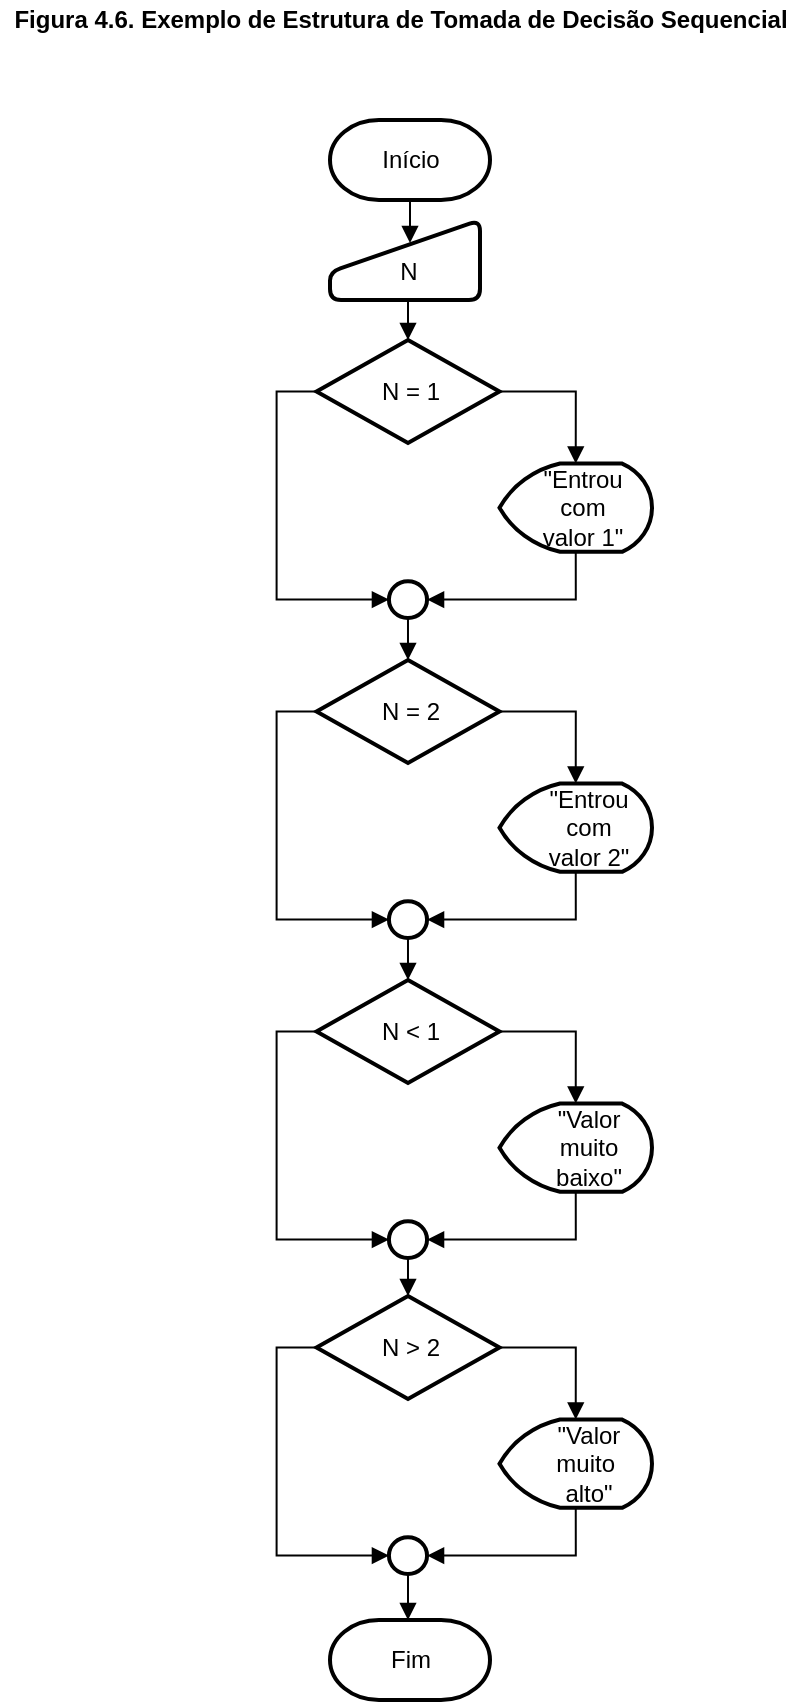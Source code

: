 <mxfile version="16.5.1" type="device"><diagram id="-cmDyRwOE6wXxRmiy6PH" name="Página-1"><mxGraphModel dx="1574" dy="877" grid="1" gridSize="10" guides="1" tooltips="1" connect="1" arrows="1" fold="1" page="1" pageScale="1" pageWidth="827" pageHeight="1169" math="0" shadow="0"><root><mxCell id="0"/><mxCell id="1" parent="0"/><mxCell id="wFu21yriCKe8uUMXm4p--1" value="Figura 4.6. Exemplo de Estrutura de Tomada de Decisão Sequencial" style="text;html=1;align=center;verticalAlign=middle;resizable=0;points=[];autosize=1;strokeColor=none;fillColor=none;fontStyle=1" vertex="1" parent="1"><mxGeometry x="175" y="20" width="400" height="20" as="geometry"/></mxCell><mxCell id="wFu21yriCKe8uUMXm4p--7" style="edgeStyle=orthogonalEdgeStyle;rounded=0;orthogonalLoop=1;jettySize=auto;html=1;exitX=0.5;exitY=1;exitDx=0;exitDy=0;exitPerimeter=0;entryX=0.521;entryY=0.288;entryDx=0;entryDy=0;entryPerimeter=0;endArrow=block;endFill=1;" edge="1" parent="1" source="wFu21yriCKe8uUMXm4p--2" target="wFu21yriCKe8uUMXm4p--3"><mxGeometry relative="1" as="geometry"><Array as="points"><mxPoint x="380" y="142"/></Array></mxGeometry></mxCell><mxCell id="wFu21yriCKe8uUMXm4p--2" value="" style="strokeWidth=2;html=1;shape=mxgraph.flowchart.terminator;whiteSpace=wrap;" vertex="1" parent="1"><mxGeometry x="340" y="80" width="80" height="40" as="geometry"/></mxCell><mxCell id="wFu21yriCKe8uUMXm4p--34" style="edgeStyle=orthogonalEdgeStyle;rounded=0;orthogonalLoop=1;jettySize=auto;html=1;exitX=0.5;exitY=1;exitDx=0;exitDy=0;entryX=0.5;entryY=0;entryDx=0;entryDy=0;entryPerimeter=0;endArrow=block;endFill=1;" edge="1" parent="1" source="wFu21yriCKe8uUMXm4p--3" target="wFu21yriCKe8uUMXm4p--23"><mxGeometry relative="1" as="geometry"/></mxCell><mxCell id="wFu21yriCKe8uUMXm4p--3" value="" style="html=1;strokeWidth=2;shape=manualInput;whiteSpace=wrap;rounded=1;size=26;arcSize=11;" vertex="1" parent="1"><mxGeometry x="340" y="130" width="75" height="40" as="geometry"/></mxCell><mxCell id="wFu21yriCKe8uUMXm4p--49" style="edgeStyle=orthogonalEdgeStyle;rounded=0;orthogonalLoop=1;jettySize=auto;html=1;exitX=0;exitY=0.5;exitDx=0;exitDy=0;exitPerimeter=0;entryX=0;entryY=0.5;entryDx=0;entryDy=0;entryPerimeter=0;endArrow=block;endFill=1;" edge="1" parent="1" source="wFu21yriCKe8uUMXm4p--23" target="wFu21yriCKe8uUMXm4p--26"><mxGeometry relative="1" as="geometry"/></mxCell><mxCell id="wFu21yriCKe8uUMXm4p--23" value="" style="strokeWidth=2;html=1;shape=mxgraph.flowchart.decision;whiteSpace=wrap;" vertex="1" parent="1"><mxGeometry x="333.25" y="190" width="91.5" height="51.481" as="geometry"/></mxCell><mxCell id="wFu21yriCKe8uUMXm4p--25" value="" style="strokeWidth=2;html=1;shape=mxgraph.flowchart.display;whiteSpace=wrap;" vertex="1" parent="1"><mxGeometry x="424.75" y="251.778" width="76.25" height="44.127" as="geometry"/></mxCell><mxCell id="wFu21yriCKe8uUMXm4p--21" style="edgeStyle=orthogonalEdgeStyle;rounded=0;orthogonalLoop=1;jettySize=auto;html=1;exitX=1;exitY=0.5;exitDx=0;exitDy=0;exitPerimeter=0;entryX=0.5;entryY=0;entryDx=0;entryDy=0;entryPerimeter=0;endArrow=block;endFill=1;" edge="1" parent="1" source="wFu21yriCKe8uUMXm4p--23" target="wFu21yriCKe8uUMXm4p--25"><mxGeometry relative="1" as="geometry"/></mxCell><mxCell id="wFu21yriCKe8uUMXm4p--78" style="edgeStyle=orthogonalEdgeStyle;rounded=0;orthogonalLoop=1;jettySize=auto;html=1;exitX=0.5;exitY=1;exitDx=0;exitDy=0;exitPerimeter=0;entryX=0.5;entryY=0;entryDx=0;entryDy=0;entryPerimeter=0;endArrow=block;endFill=1;" edge="1" parent="1" source="wFu21yriCKe8uUMXm4p--26" target="wFu21yriCKe8uUMXm4p--51"><mxGeometry relative="1" as="geometry"/></mxCell><mxCell id="wFu21yriCKe8uUMXm4p--26" value="" style="strokeWidth=2;html=1;shape=mxgraph.flowchart.start_2;whiteSpace=wrap;" vertex="1" parent="1"><mxGeometry x="369.466" y="310.614" width="19.062" height="18.386" as="geometry"/></mxCell><mxCell id="wFu21yriCKe8uUMXm4p--24" style="edgeStyle=orthogonalEdgeStyle;rounded=0;orthogonalLoop=1;jettySize=auto;html=1;exitX=0.5;exitY=1;exitDx=0;exitDy=0;exitPerimeter=0;entryX=1;entryY=0.5;entryDx=0;entryDy=0;entryPerimeter=0;endArrow=block;endFill=1;" edge="1" parent="1" source="wFu21yriCKe8uUMXm4p--25" target="wFu21yriCKe8uUMXm4p--26"><mxGeometry relative="1" as="geometry"/></mxCell><mxCell id="wFu21yriCKe8uUMXm4p--50" style="edgeStyle=orthogonalEdgeStyle;rounded=0;orthogonalLoop=1;jettySize=auto;html=1;exitX=0;exitY=0.5;exitDx=0;exitDy=0;exitPerimeter=0;entryX=0;entryY=0.5;entryDx=0;entryDy=0;entryPerimeter=0;endArrow=block;endFill=1;" edge="1" parent="1" source="wFu21yriCKe8uUMXm4p--51" target="wFu21yriCKe8uUMXm4p--54"><mxGeometry relative="1" as="geometry"/></mxCell><mxCell id="wFu21yriCKe8uUMXm4p--51" value="" style="strokeWidth=2;html=1;shape=mxgraph.flowchart.decision;whiteSpace=wrap;" vertex="1" parent="1"><mxGeometry x="333.25" y="350" width="91.5" height="51.481" as="geometry"/></mxCell><mxCell id="wFu21yriCKe8uUMXm4p--52" value="" style="strokeWidth=2;html=1;shape=mxgraph.flowchart.display;whiteSpace=wrap;" vertex="1" parent="1"><mxGeometry x="424.75" y="411.778" width="76.25" height="44.127" as="geometry"/></mxCell><mxCell id="wFu21yriCKe8uUMXm4p--53" style="edgeStyle=orthogonalEdgeStyle;rounded=0;orthogonalLoop=1;jettySize=auto;html=1;exitX=1;exitY=0.5;exitDx=0;exitDy=0;exitPerimeter=0;entryX=0.5;entryY=0;entryDx=0;entryDy=0;entryPerimeter=0;endArrow=block;endFill=1;" edge="1" parent="1" source="wFu21yriCKe8uUMXm4p--51" target="wFu21yriCKe8uUMXm4p--52"><mxGeometry relative="1" as="geometry"/></mxCell><mxCell id="wFu21yriCKe8uUMXm4p--79" style="edgeStyle=orthogonalEdgeStyle;rounded=0;orthogonalLoop=1;jettySize=auto;html=1;exitX=0.5;exitY=1;exitDx=0;exitDy=0;exitPerimeter=0;entryX=0.5;entryY=0;entryDx=0;entryDy=0;entryPerimeter=0;endArrow=block;endFill=1;" edge="1" parent="1" source="wFu21yriCKe8uUMXm4p--54" target="wFu21yriCKe8uUMXm4p--57"><mxGeometry relative="1" as="geometry"/></mxCell><mxCell id="wFu21yriCKe8uUMXm4p--54" value="" style="strokeWidth=2;html=1;shape=mxgraph.flowchart.start_2;whiteSpace=wrap;" vertex="1" parent="1"><mxGeometry x="369.466" y="470.614" width="19.062" height="18.386" as="geometry"/></mxCell><mxCell id="wFu21yriCKe8uUMXm4p--55" style="edgeStyle=orthogonalEdgeStyle;rounded=0;orthogonalLoop=1;jettySize=auto;html=1;exitX=0.5;exitY=1;exitDx=0;exitDy=0;exitPerimeter=0;entryX=1;entryY=0.5;entryDx=0;entryDy=0;entryPerimeter=0;endArrow=block;endFill=1;" edge="1" parent="1" source="wFu21yriCKe8uUMXm4p--52" target="wFu21yriCKe8uUMXm4p--54"><mxGeometry relative="1" as="geometry"/></mxCell><mxCell id="wFu21yriCKe8uUMXm4p--56" style="edgeStyle=orthogonalEdgeStyle;rounded=0;orthogonalLoop=1;jettySize=auto;html=1;exitX=0;exitY=0.5;exitDx=0;exitDy=0;exitPerimeter=0;entryX=0;entryY=0.5;entryDx=0;entryDy=0;entryPerimeter=0;endArrow=block;endFill=1;" edge="1" parent="1" source="wFu21yriCKe8uUMXm4p--57" target="wFu21yriCKe8uUMXm4p--60"><mxGeometry relative="1" as="geometry"/></mxCell><mxCell id="wFu21yriCKe8uUMXm4p--57" value="" style="strokeWidth=2;html=1;shape=mxgraph.flowchart.decision;whiteSpace=wrap;" vertex="1" parent="1"><mxGeometry x="333.25" y="510" width="91.5" height="51.481" as="geometry"/></mxCell><mxCell id="wFu21yriCKe8uUMXm4p--58" value="" style="strokeWidth=2;html=1;shape=mxgraph.flowchart.display;whiteSpace=wrap;" vertex="1" parent="1"><mxGeometry x="424.75" y="571.778" width="76.25" height="44.127" as="geometry"/></mxCell><mxCell id="wFu21yriCKe8uUMXm4p--59" style="edgeStyle=orthogonalEdgeStyle;rounded=0;orthogonalLoop=1;jettySize=auto;html=1;exitX=1;exitY=0.5;exitDx=0;exitDy=0;exitPerimeter=0;entryX=0.5;entryY=0;entryDx=0;entryDy=0;entryPerimeter=0;endArrow=block;endFill=1;" edge="1" parent="1" source="wFu21yriCKe8uUMXm4p--57" target="wFu21yriCKe8uUMXm4p--58"><mxGeometry relative="1" as="geometry"/></mxCell><mxCell id="wFu21yriCKe8uUMXm4p--80" style="edgeStyle=orthogonalEdgeStyle;rounded=0;orthogonalLoop=1;jettySize=auto;html=1;exitX=0.5;exitY=1;exitDx=0;exitDy=0;exitPerimeter=0;entryX=0.5;entryY=0;entryDx=0;entryDy=0;entryPerimeter=0;endArrow=block;endFill=1;" edge="1" parent="1" source="wFu21yriCKe8uUMXm4p--60" target="wFu21yriCKe8uUMXm4p--63"><mxGeometry relative="1" as="geometry"/></mxCell><mxCell id="wFu21yriCKe8uUMXm4p--60" value="" style="strokeWidth=2;html=1;shape=mxgraph.flowchart.start_2;whiteSpace=wrap;" vertex="1" parent="1"><mxGeometry x="369.466" y="630.614" width="19.062" height="18.386" as="geometry"/></mxCell><mxCell id="wFu21yriCKe8uUMXm4p--61" style="edgeStyle=orthogonalEdgeStyle;rounded=0;orthogonalLoop=1;jettySize=auto;html=1;exitX=0.5;exitY=1;exitDx=0;exitDy=0;exitPerimeter=0;entryX=1;entryY=0.5;entryDx=0;entryDy=0;entryPerimeter=0;endArrow=block;endFill=1;" edge="1" parent="1" source="wFu21yriCKe8uUMXm4p--58" target="wFu21yriCKe8uUMXm4p--60"><mxGeometry relative="1" as="geometry"/></mxCell><mxCell id="wFu21yriCKe8uUMXm4p--62" style="edgeStyle=orthogonalEdgeStyle;rounded=0;orthogonalLoop=1;jettySize=auto;html=1;exitX=0;exitY=0.5;exitDx=0;exitDy=0;exitPerimeter=0;entryX=0;entryY=0.5;entryDx=0;entryDy=0;entryPerimeter=0;endArrow=block;endFill=1;" edge="1" parent="1" source="wFu21yriCKe8uUMXm4p--63" target="wFu21yriCKe8uUMXm4p--66"><mxGeometry relative="1" as="geometry"/></mxCell><mxCell id="wFu21yriCKe8uUMXm4p--63" value="" style="strokeWidth=2;html=1;shape=mxgraph.flowchart.decision;whiteSpace=wrap;" vertex="1" parent="1"><mxGeometry x="333.25" y="668" width="91.5" height="51.481" as="geometry"/></mxCell><mxCell id="wFu21yriCKe8uUMXm4p--64" value="" style="strokeWidth=2;html=1;shape=mxgraph.flowchart.display;whiteSpace=wrap;" vertex="1" parent="1"><mxGeometry x="424.75" y="729.778" width="76.25" height="44.127" as="geometry"/></mxCell><mxCell id="wFu21yriCKe8uUMXm4p--65" style="edgeStyle=orthogonalEdgeStyle;rounded=0;orthogonalLoop=1;jettySize=auto;html=1;exitX=1;exitY=0.5;exitDx=0;exitDy=0;exitPerimeter=0;entryX=0.5;entryY=0;entryDx=0;entryDy=0;entryPerimeter=0;endArrow=block;endFill=1;" edge="1" parent="1" source="wFu21yriCKe8uUMXm4p--63" target="wFu21yriCKe8uUMXm4p--64"><mxGeometry relative="1" as="geometry"/></mxCell><mxCell id="wFu21yriCKe8uUMXm4p--83" style="edgeStyle=orthogonalEdgeStyle;rounded=0;orthogonalLoop=1;jettySize=auto;html=1;entryX=0.5;entryY=0;entryDx=0;entryDy=0;entryPerimeter=0;endArrow=block;endFill=1;" edge="1" parent="1"><mxGeometry relative="1" as="geometry"><mxPoint x="379" y="807" as="sourcePoint"/><mxPoint x="379" y="830" as="targetPoint"/></mxGeometry></mxCell><mxCell id="wFu21yriCKe8uUMXm4p--66" value="" style="strokeWidth=2;html=1;shape=mxgraph.flowchart.start_2;whiteSpace=wrap;" vertex="1" parent="1"><mxGeometry x="369.466" y="788.614" width="19.062" height="18.386" as="geometry"/></mxCell><mxCell id="wFu21yriCKe8uUMXm4p--67" style="edgeStyle=orthogonalEdgeStyle;rounded=0;orthogonalLoop=1;jettySize=auto;html=1;exitX=0.5;exitY=1;exitDx=0;exitDy=0;exitPerimeter=0;entryX=1;entryY=0.5;entryDx=0;entryDy=0;entryPerimeter=0;endArrow=block;endFill=1;" edge="1" parent="1" source="wFu21yriCKe8uUMXm4p--64" target="wFu21yriCKe8uUMXm4p--66"><mxGeometry relative="1" as="geometry"/></mxCell><mxCell id="wFu21yriCKe8uUMXm4p--68" value="Início" style="text;html=1;align=center;verticalAlign=middle;resizable=0;points=[];autosize=1;strokeColor=none;fillColor=none;" vertex="1" parent="1"><mxGeometry x="360" y="90" width="40" height="20" as="geometry"/></mxCell><mxCell id="wFu21yriCKe8uUMXm4p--69" value="N" style="text;html=1;align=center;verticalAlign=middle;resizable=0;points=[];autosize=1;strokeColor=none;fillColor=none;" vertex="1" parent="1"><mxGeometry x="369" y="146" width="20" height="20" as="geometry"/></mxCell><mxCell id="wFu21yriCKe8uUMXm4p--70" value="N = 1" style="text;html=1;align=center;verticalAlign=middle;resizable=0;points=[];autosize=1;strokeColor=none;fillColor=none;" vertex="1" parent="1"><mxGeometry x="360" y="205.74" width="40" height="20" as="geometry"/></mxCell><mxCell id="wFu21yriCKe8uUMXm4p--71" value="&quot;Entrou &lt;br&gt;com&lt;br&gt;valor 1&quot;" style="text;html=1;align=center;verticalAlign=middle;resizable=0;points=[];autosize=1;strokeColor=none;fillColor=none;" vertex="1" parent="1"><mxGeometry x="435.88" y="248.9" width="60" height="50" as="geometry"/></mxCell><mxCell id="wFu21yriCKe8uUMXm4p--72" value="&quot;Valor&lt;br&gt;muito&lt;br&gt;baixo&quot;" style="text;html=1;align=center;verticalAlign=middle;resizable=0;points=[];autosize=1;strokeColor=none;fillColor=none;" vertex="1" parent="1"><mxGeometry x="443.88" y="568.84" width="50" height="50" as="geometry"/></mxCell><mxCell id="wFu21yriCKe8uUMXm4p--73" value="&quot;Valor&lt;br&gt;muito&amp;nbsp;&lt;br&gt;alto&quot;" style="text;html=1;align=center;verticalAlign=middle;resizable=0;points=[];autosize=1;strokeColor=none;fillColor=none;" vertex="1" parent="1"><mxGeometry x="443.88" y="726.84" width="50" height="50" as="geometry"/></mxCell><mxCell id="wFu21yriCKe8uUMXm4p--74" value="&quot;Entrou &lt;br&gt;com&lt;br&gt;valor 2&quot;" style="text;html=1;align=center;verticalAlign=middle;resizable=0;points=[];autosize=1;strokeColor=none;fillColor=none;" vertex="1" parent="1"><mxGeometry x="438.88" y="408.84" width="60" height="50" as="geometry"/></mxCell><mxCell id="wFu21yriCKe8uUMXm4p--75" value="N = 2" style="text;html=1;align=center;verticalAlign=middle;resizable=0;points=[];autosize=1;strokeColor=none;fillColor=none;" vertex="1" parent="1"><mxGeometry x="360" y="365.74" width="40" height="20" as="geometry"/></mxCell><mxCell id="wFu21yriCKe8uUMXm4p--76" value="N &amp;lt; 1" style="text;html=1;align=center;verticalAlign=middle;resizable=0;points=[];autosize=1;strokeColor=none;fillColor=none;" vertex="1" parent="1"><mxGeometry x="360" y="525.74" width="40" height="20" as="geometry"/></mxCell><mxCell id="wFu21yriCKe8uUMXm4p--77" value="N &amp;gt; 2" style="text;html=1;align=center;verticalAlign=middle;resizable=0;points=[];autosize=1;strokeColor=none;fillColor=none;" vertex="1" parent="1"><mxGeometry x="360" y="683.74" width="40" height="20" as="geometry"/></mxCell><mxCell id="wFu21yriCKe8uUMXm4p--81" value="" style="strokeWidth=2;html=1;shape=mxgraph.flowchart.terminator;whiteSpace=wrap;" vertex="1" parent="1"><mxGeometry x="340" y="830" width="80" height="40" as="geometry"/></mxCell><mxCell id="wFu21yriCKe8uUMXm4p--82" value="Fim" style="text;html=1;align=center;verticalAlign=middle;resizable=0;points=[];autosize=1;strokeColor=none;fillColor=none;" vertex="1" parent="1"><mxGeometry x="360" y="840" width="40" height="20" as="geometry"/></mxCell></root></mxGraphModel></diagram></mxfile>